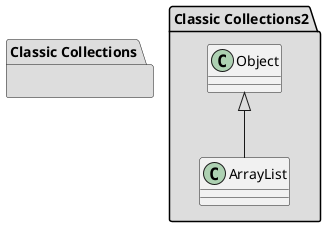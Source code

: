 {
  "sha1": "j5no13pqj0un7nmepv4w95db52uhbho",
  "insertion": {
    "when": "2024-06-03T18:59:31.516Z",
    "user": "plantuml@gmail.com"
  }
}
@startuml
package "Classic Collections" #DDDDDD {}
package "Classic Collections2" #DDDDDD {
  Object <|-- ArrayList
}
@enduml
